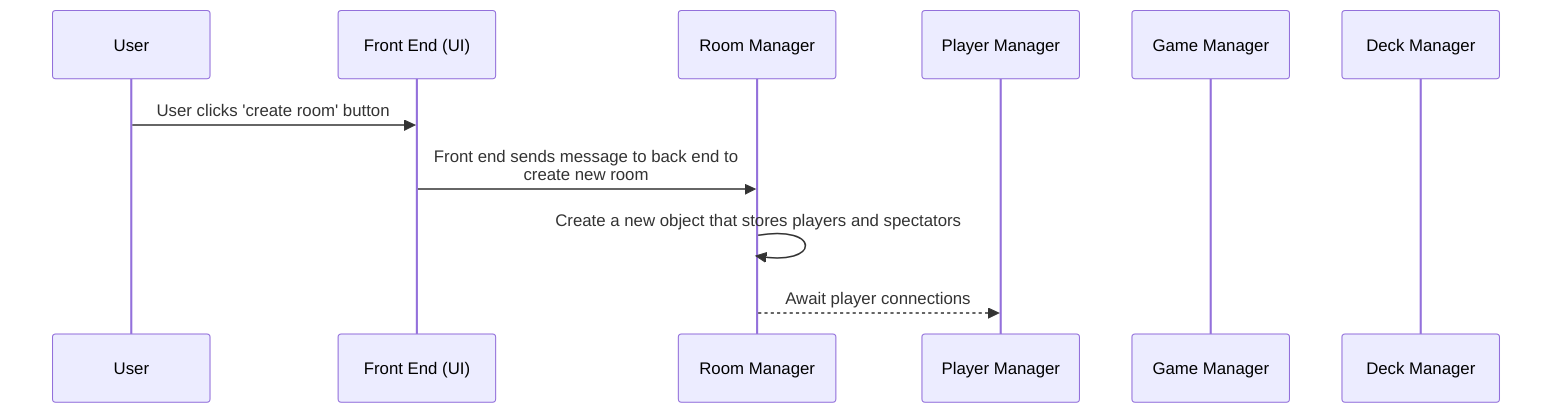 sequenceDiagram
    participant u as User
    participant ui as Front End (UI)
    participant rm as Room Manager
    participant pm as Player Manager
    participant gm as Game Manager
    participant dm as Deck Manager

    u->>ui: User clicks 'create room' button
    ui->>rm: Front end sends message to back end to<br>create new room
    rm->>rm: Create a new object that stores players and spectators
    
    rm-->>pm: Await player connections